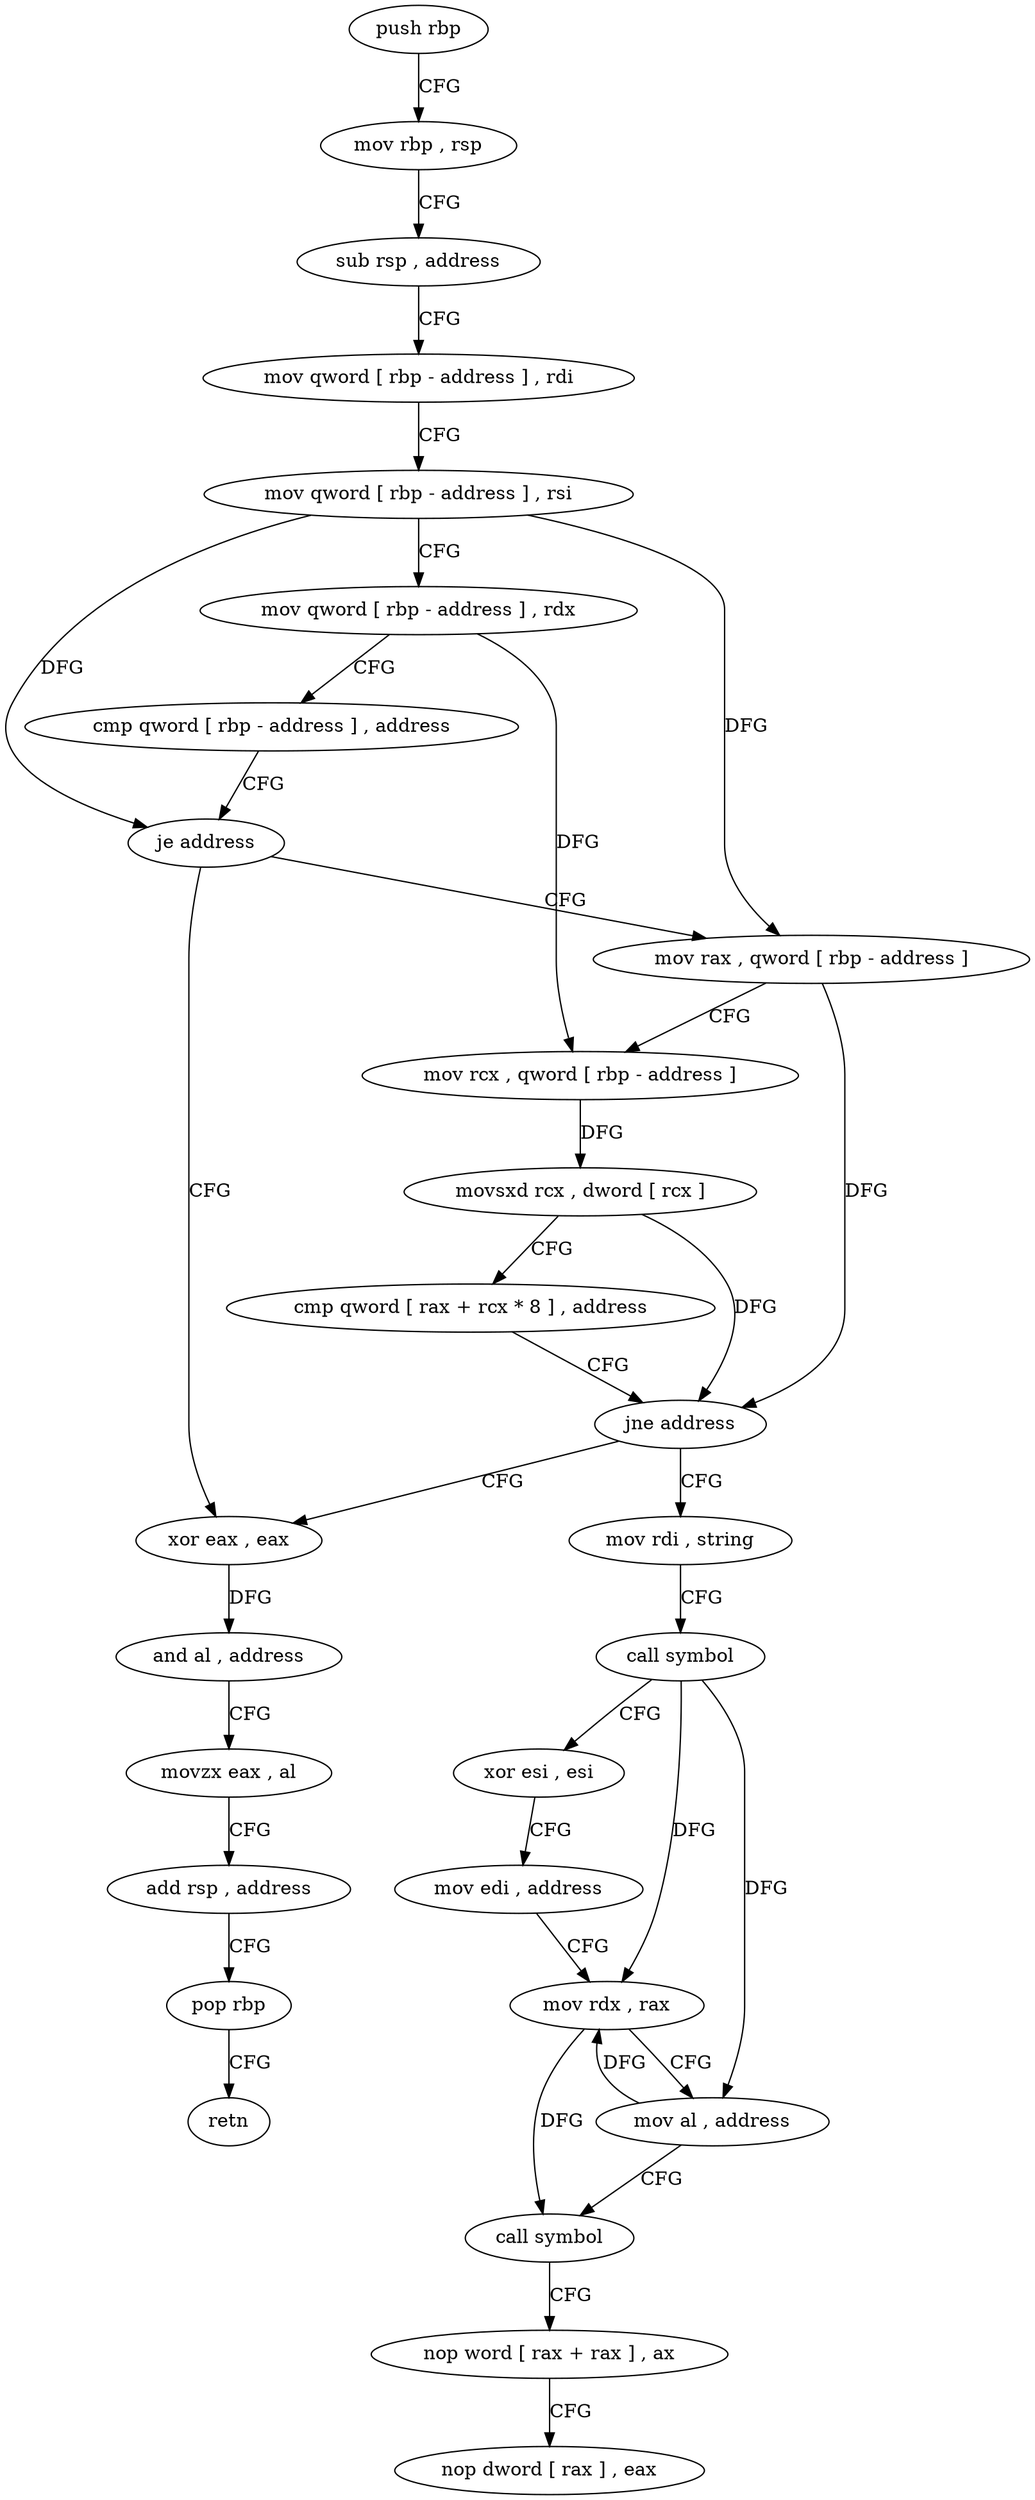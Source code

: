 digraph "func" {
"4270288" [label = "push rbp" ]
"4270289" [label = "mov rbp , rsp" ]
"4270292" [label = "sub rsp , address" ]
"4270296" [label = "mov qword [ rbp - address ] , rdi" ]
"4270300" [label = "mov qword [ rbp - address ] , rsi" ]
"4270304" [label = "mov qword [ rbp - address ] , rdx" ]
"4270308" [label = "cmp qword [ rbp - address ] , address" ]
"4270313" [label = "je address" ]
"4270341" [label = "xor eax , eax" ]
"4270319" [label = "mov rax , qword [ rbp - address ]" ]
"4270343" [label = "and al , address" ]
"4270345" [label = "movzx eax , al" ]
"4270348" [label = "add rsp , address" ]
"4270352" [label = "pop rbp" ]
"4270353" [label = "retn" ]
"4270323" [label = "mov rcx , qword [ rbp - address ]" ]
"4270327" [label = "movsxd rcx , dword [ rcx ]" ]
"4270330" [label = "cmp qword [ rax + rcx * 8 ] , address" ]
"4270335" [label = "jne address" ]
"4270354" [label = "mov rdi , string" ]
"4270364" [label = "call symbol" ]
"4270369" [label = "xor esi , esi" ]
"4270371" [label = "mov edi , address" ]
"4270376" [label = "mov rdx , rax" ]
"4270379" [label = "mov al , address" ]
"4270381" [label = "call symbol" ]
"4270386" [label = "nop word [ rax + rax ] , ax" ]
"4270396" [label = "nop dword [ rax ] , eax" ]
"4270288" -> "4270289" [ label = "CFG" ]
"4270289" -> "4270292" [ label = "CFG" ]
"4270292" -> "4270296" [ label = "CFG" ]
"4270296" -> "4270300" [ label = "CFG" ]
"4270300" -> "4270304" [ label = "CFG" ]
"4270300" -> "4270313" [ label = "DFG" ]
"4270300" -> "4270319" [ label = "DFG" ]
"4270304" -> "4270308" [ label = "CFG" ]
"4270304" -> "4270323" [ label = "DFG" ]
"4270308" -> "4270313" [ label = "CFG" ]
"4270313" -> "4270341" [ label = "CFG" ]
"4270313" -> "4270319" [ label = "CFG" ]
"4270341" -> "4270343" [ label = "DFG" ]
"4270319" -> "4270323" [ label = "CFG" ]
"4270319" -> "4270335" [ label = "DFG" ]
"4270343" -> "4270345" [ label = "CFG" ]
"4270345" -> "4270348" [ label = "CFG" ]
"4270348" -> "4270352" [ label = "CFG" ]
"4270352" -> "4270353" [ label = "CFG" ]
"4270323" -> "4270327" [ label = "DFG" ]
"4270327" -> "4270330" [ label = "CFG" ]
"4270327" -> "4270335" [ label = "DFG" ]
"4270330" -> "4270335" [ label = "CFG" ]
"4270335" -> "4270354" [ label = "CFG" ]
"4270335" -> "4270341" [ label = "CFG" ]
"4270354" -> "4270364" [ label = "CFG" ]
"4270364" -> "4270369" [ label = "CFG" ]
"4270364" -> "4270376" [ label = "DFG" ]
"4270364" -> "4270379" [ label = "DFG" ]
"4270369" -> "4270371" [ label = "CFG" ]
"4270371" -> "4270376" [ label = "CFG" ]
"4270376" -> "4270379" [ label = "CFG" ]
"4270376" -> "4270381" [ label = "DFG" ]
"4270379" -> "4270381" [ label = "CFG" ]
"4270379" -> "4270376" [ label = "DFG" ]
"4270381" -> "4270386" [ label = "CFG" ]
"4270386" -> "4270396" [ label = "CFG" ]
}
